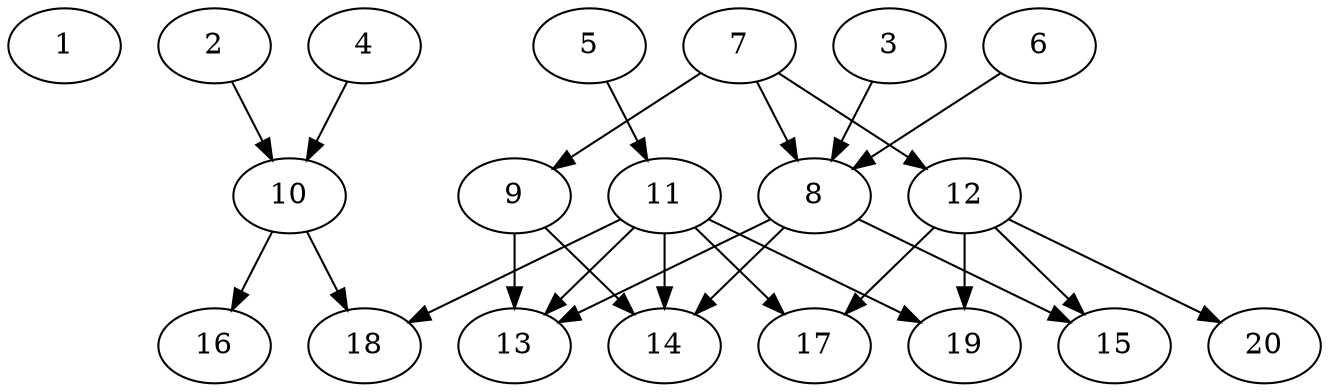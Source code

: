 // DAG automatically generated by daggen at Thu Oct  3 13:58:43 2019
// ./daggen --dot -n 20 --ccr 0.5 --fat 0.7 --regular 0.7 --density 0.5 --mindata 5242880 --maxdata 52428800 
digraph G {
  1 [size="92768256", alpha="0.14", expect_size="46384128"] 
  2 [size="63225856", alpha="0.14", expect_size="31612928"] 
  2 -> 10 [size ="31612928"]
  3 [size="10850304", alpha="0.14", expect_size="5425152"] 
  3 -> 8 [size ="5425152"]
  4 [size="73762816", alpha="0.06", expect_size="36881408"] 
  4 -> 10 [size ="36881408"]
  5 [size="49991680", alpha="0.08", expect_size="24995840"] 
  5 -> 11 [size ="24995840"]
  6 [size="69963776", alpha="0.11", expect_size="34981888"] 
  6 -> 8 [size ="34981888"]
  7 [size="81451008", alpha="0.04", expect_size="40725504"] 
  7 -> 8 [size ="40725504"]
  7 -> 9 [size ="40725504"]
  7 -> 12 [size ="40725504"]
  8 [size="59000832", alpha="0.04", expect_size="29500416"] 
  8 -> 13 [size ="29500416"]
  8 -> 14 [size ="29500416"]
  8 -> 15 [size ="29500416"]
  9 [size="15312896", alpha="0.14", expect_size="7656448"] 
  9 -> 13 [size ="7656448"]
  9 -> 14 [size ="7656448"]
  10 [size="30986240", alpha="0.14", expect_size="15493120"] 
  10 -> 16 [size ="15493120"]
  10 -> 18 [size ="15493120"]
  11 [size="82669568", alpha="0.19", expect_size="41334784"] 
  11 -> 13 [size ="41334784"]
  11 -> 14 [size ="41334784"]
  11 -> 17 [size ="41334784"]
  11 -> 18 [size ="41334784"]
  11 -> 19 [size ="41334784"]
  12 [size="54081536", alpha="0.12", expect_size="27040768"] 
  12 -> 15 [size ="27040768"]
  12 -> 17 [size ="27040768"]
  12 -> 19 [size ="27040768"]
  12 -> 20 [size ="27040768"]
  13 [size="24956928", alpha="0.12", expect_size="12478464"] 
  14 [size="92237824", alpha="0.05", expect_size="46118912"] 
  15 [size="26697728", alpha="0.04", expect_size="13348864"] 
  16 [size="64804864", alpha="0.05", expect_size="32402432"] 
  17 [size="22464512", alpha="0.17", expect_size="11232256"] 
  18 [size="39581696", alpha="0.14", expect_size="19790848"] 
  19 [size="57362432", alpha="0.11", expect_size="28681216"] 
  20 [size="27199488", alpha="0.17", expect_size="13599744"] 
}
